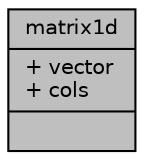 digraph "matrix1d"
{
 // INTERACTIVE_SVG=YES
  edge [fontname="Helvetica",fontsize="10",labelfontname="Helvetica",labelfontsize="10"];
  node [fontname="Helvetica",fontsize="10",shape=record];
  Node1 [label="{matrix1d\n|+ vector\l+ cols\l|}",height=0.2,width=0.4,color="black", fillcolor="grey75", style="filled", fontcolor="black"];
}

